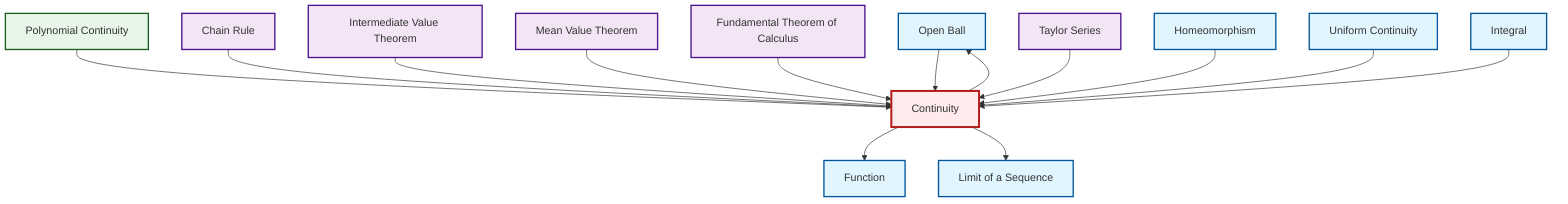graph TD
    classDef definition fill:#e1f5fe,stroke:#01579b,stroke-width:2px
    classDef theorem fill:#f3e5f5,stroke:#4a148c,stroke-width:2px
    classDef axiom fill:#fff3e0,stroke:#e65100,stroke-width:2px
    classDef example fill:#e8f5e9,stroke:#1b5e20,stroke-width:2px
    classDef current fill:#ffebee,stroke:#b71c1c,stroke-width:3px
    def-open-ball["Open Ball"]:::definition
    ex-polynomial-continuity["Polynomial Continuity"]:::example
    thm-intermediate-value["Intermediate Value Theorem"]:::theorem
    def-homeomorphism["Homeomorphism"]:::definition
    def-continuity["Continuity"]:::definition
    def-function["Function"]:::definition
    def-integral["Integral"]:::definition
    def-uniform-continuity["Uniform Continuity"]:::definition
    thm-mean-value["Mean Value Theorem"]:::theorem
    thm-fundamental-calculus["Fundamental Theorem of Calculus"]:::theorem
    def-limit["Limit of a Sequence"]:::definition
    thm-chain-rule["Chain Rule"]:::theorem
    thm-taylor-series["Taylor Series"]:::theorem
    ex-polynomial-continuity --> def-continuity
    def-open-ball --> def-continuity
    thm-chain-rule --> def-continuity
    def-continuity --> def-open-ball
    thm-intermediate-value --> def-continuity
    thm-mean-value --> def-continuity
    thm-fundamental-calculus --> def-continuity
    thm-taylor-series --> def-continuity
    def-homeomorphism --> def-continuity
    def-uniform-continuity --> def-continuity
    def-continuity --> def-function
    def-integral --> def-continuity
    def-continuity --> def-limit
    class def-continuity current